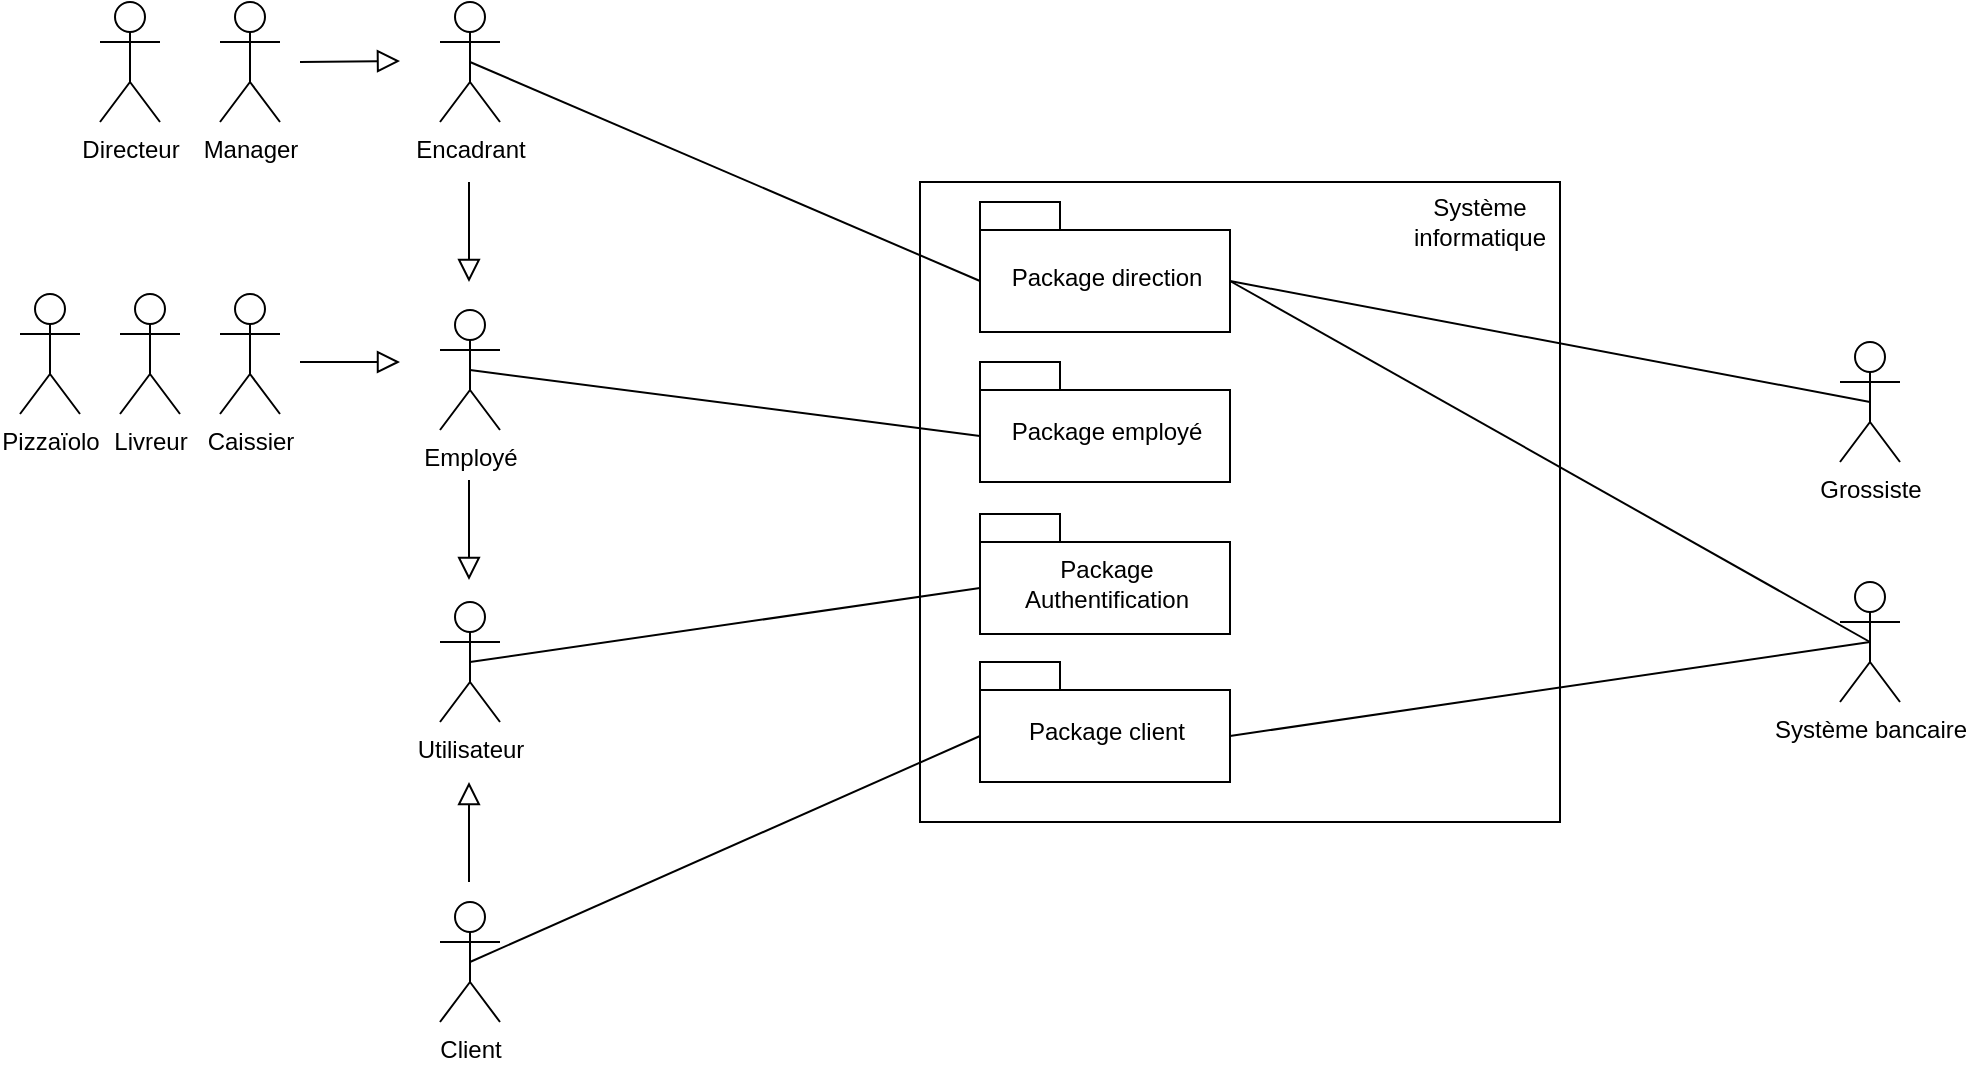 <mxfile version="13.3.1" type="device"><diagram name="Page-1" id="b5b7bab2-c9e2-2cf4-8b2a-24fd1a2a6d21"><mxGraphModel dx="1086" dy="807" grid="1" gridSize="10" guides="1" tooltips="1" connect="1" arrows="1" fold="1" page="1" pageScale="1" pageWidth="1169" pageHeight="827" background="#ffffff" math="0" shadow="0"><root><mxCell id="0"/><mxCell id="1" parent="0"/><mxCell id="ekOZO5gmMJ_ocbFoOl8L-1" value="" style="whiteSpace=wrap;html=1;aspect=fixed;" parent="1" vertex="1"><mxGeometry x="560" y="260" width="320" height="320" as="geometry"/></mxCell><mxCell id="ekOZO5gmMJ_ocbFoOl8L-2" value="Système informatique" style="text;html=1;strokeColor=none;fillColor=none;align=center;verticalAlign=middle;whiteSpace=wrap;rounded=0;" parent="1" vertex="1"><mxGeometry x="820" y="270" width="40" height="20" as="geometry"/></mxCell><mxCell id="ekOZO5gmMJ_ocbFoOl8L-4" value="&lt;span style=&quot;font-weight: normal&quot;&gt;Package&lt;br&gt;Authentification&lt;/span&gt;" style="shape=folder;fontStyle=1;spacingTop=10;tabWidth=40;tabHeight=14;tabPosition=left;html=1;" parent="1" vertex="1"><mxGeometry x="590" y="426" width="125" height="60" as="geometry"/></mxCell><mxCell id="ekOZO5gmMJ_ocbFoOl8L-5" value="&lt;span style=&quot;font-weight: normal&quot;&gt;Package employé&lt;/span&gt;" style="shape=folder;fontStyle=1;spacingTop=10;tabWidth=40;tabHeight=14;tabPosition=left;html=1;" parent="1" vertex="1"><mxGeometry x="590" y="350" width="125" height="60" as="geometry"/></mxCell><mxCell id="ekOZO5gmMJ_ocbFoOl8L-6" value="&lt;span style=&quot;font-weight: 400&quot;&gt;Package&lt;/span&gt;&lt;span style=&quot;font-weight: normal&quot;&gt;&amp;nbsp;client&lt;/span&gt;" style="shape=folder;fontStyle=1;spacingTop=10;tabWidth=40;tabHeight=14;tabPosition=left;html=1;" parent="1" vertex="1"><mxGeometry x="590" y="500" width="125" height="60" as="geometry"/></mxCell><mxCell id="ekOZO5gmMJ_ocbFoOl8L-7" value="&lt;span style=&quot;font-weight: normal&quot;&gt;Package direction&lt;/span&gt;" style="shape=folder;fontStyle=1;spacingTop=10;tabWidth=40;tabHeight=14;tabPosition=left;html=1;" parent="1" vertex="1"><mxGeometry x="590" y="270" width="125" height="65" as="geometry"/></mxCell><mxCell id="ekOZO5gmMJ_ocbFoOl8L-14" style="edgeStyle=none;rounded=0;orthogonalLoop=1;jettySize=auto;html=1;exitX=0.5;exitY=0.5;exitDx=0;exitDy=0;exitPerimeter=0;entryX=0;entryY=0;entryDx=125;entryDy=39.5;entryPerimeter=0;endArrow=none;endFill=0;" parent="1" source="ekOZO5gmMJ_ocbFoOl8L-9" target="ekOZO5gmMJ_ocbFoOl8L-7" edge="1"><mxGeometry relative="1" as="geometry"/></mxCell><mxCell id="ekOZO5gmMJ_ocbFoOl8L-9" value="&lt;font color=&quot;#000000&quot;&gt;Grossiste&lt;br&gt;&lt;/font&gt;" style="shape=umlActor;verticalLabelPosition=bottom;labelBackgroundColor=#ffffff;verticalAlign=top;html=1;outlineConnect=0;fillColor=#FFFFFF;fontColor=#FFFFFF;" parent="1" vertex="1"><mxGeometry x="1020" y="340" width="30" height="60" as="geometry"/></mxCell><mxCell id="ekOZO5gmMJ_ocbFoOl8L-13" style="rounded=0;orthogonalLoop=1;jettySize=auto;html=1;exitX=0.5;exitY=0.5;exitDx=0;exitDy=0;exitPerimeter=0;entryX=0;entryY=0;entryDx=125;entryDy=37;entryPerimeter=0;endArrow=none;endFill=0;" parent="1" source="ekOZO5gmMJ_ocbFoOl8L-10" target="ekOZO5gmMJ_ocbFoOl8L-6" edge="1"><mxGeometry relative="1" as="geometry"/></mxCell><mxCell id="ekOZO5gmMJ_ocbFoOl8L-10" value="&lt;font color=&quot;#000000&quot;&gt;Système bancaire&lt;/font&gt;" style="shape=umlActor;verticalLabelPosition=bottom;labelBackgroundColor=#ffffff;verticalAlign=top;html=1;outlineConnect=0;fillColor=#FFFFFF;fontColor=#FFFFFF;" parent="1" vertex="1"><mxGeometry x="1020" y="460" width="30" height="60" as="geometry"/></mxCell><mxCell id="ekOZO5gmMJ_ocbFoOl8L-11" value="" style="endArrow=none;html=1;entryX=0.5;entryY=0.5;entryDx=0;entryDy=0;entryPerimeter=0;exitX=0;exitY=0;exitDx=125;exitDy=39.5;exitPerimeter=0;" parent="1" source="ekOZO5gmMJ_ocbFoOl8L-7" target="ekOZO5gmMJ_ocbFoOl8L-10" edge="1"><mxGeometry width="50" height="50" relative="1" as="geometry"><mxPoint x="620" y="410" as="sourcePoint"/><mxPoint x="670" y="360" as="targetPoint"/></mxGeometry></mxCell><mxCell id="ekOZO5gmMJ_ocbFoOl8L-16" value="&lt;font color=&quot;#000000&quot;&gt;Livreur&lt;/font&gt;" style="shape=umlActor;verticalLabelPosition=bottom;labelBackgroundColor=#ffffff;verticalAlign=top;html=1;outlineConnect=0;fillColor=#FFFFFF;fontColor=#FFFFFF;" parent="1" vertex="1"><mxGeometry x="160" y="316" width="30" height="60" as="geometry"/></mxCell><mxCell id="ekOZO5gmMJ_ocbFoOl8L-17" value="&lt;font color=&quot;#000000&quot;&gt;Pizzaïolo&lt;/font&gt;" style="shape=umlActor;verticalLabelPosition=bottom;labelBackgroundColor=#ffffff;verticalAlign=top;html=1;outlineConnect=0;fillColor=#FFFFFF;fontColor=#FFFFFF;" parent="1" vertex="1"><mxGeometry x="110" y="316" width="30" height="60" as="geometry"/></mxCell><mxCell id="ekOZO5gmMJ_ocbFoOl8L-18" value="&lt;span style=&quot;&quot;&gt;Manager&lt;/span&gt;" style="shape=umlActor;verticalLabelPosition=bottom;labelBackgroundColor=#FFFFFF;verticalAlign=top;html=1;outlineConnect=0;fillColor=#FFFFFF;fontColor=#000000;" parent="1" vertex="1"><mxGeometry x="210" y="170" width="30" height="60" as="geometry"/></mxCell><mxCell id="ekOZO5gmMJ_ocbFoOl8L-19" value="&lt;font color=&quot;#000000&quot;&gt;Directeur&lt;/font&gt;" style="shape=umlActor;verticalLabelPosition=bottom;labelBackgroundColor=#ffffff;verticalAlign=top;html=1;outlineConnect=0;fillColor=#FFFFFF;fontColor=#FFFFFF;" parent="1" vertex="1"><mxGeometry x="150" y="170" width="30" height="60" as="geometry"/></mxCell><mxCell id="ekOZO5gmMJ_ocbFoOl8L-20" value="&lt;font color=&quot;#000000&quot;&gt;Caissier&lt;/font&gt;" style="shape=umlActor;verticalLabelPosition=bottom;labelBackgroundColor=#ffffff;verticalAlign=top;html=1;outlineConnect=0;fillColor=#FFFFFF;fontColor=#FFFFFF;" parent="1" vertex="1"><mxGeometry x="210" y="316" width="30" height="60" as="geometry"/></mxCell><mxCell id="ekOZO5gmMJ_ocbFoOl8L-27" style="edgeStyle=none;rounded=0;orthogonalLoop=1;jettySize=auto;html=1;exitX=0.5;exitY=0.5;exitDx=0;exitDy=0;exitPerimeter=0;entryX=0;entryY=0;entryDx=0;entryDy=37;entryPerimeter=0;endArrow=none;endFill=0;" parent="1" source="ekOZO5gmMJ_ocbFoOl8L-21" target="ekOZO5gmMJ_ocbFoOl8L-4" edge="1"><mxGeometry relative="1" as="geometry"/></mxCell><mxCell id="ekOZO5gmMJ_ocbFoOl8L-21" value="&lt;font color=&quot;#000000&quot;&gt;Utilisateur&lt;/font&gt;" style="shape=umlActor;verticalLabelPosition=bottom;labelBackgroundColor=#ffffff;verticalAlign=top;html=1;outlineConnect=0;fillColor=#FFFFFF;fontColor=#FFFFFF;" parent="1" vertex="1"><mxGeometry x="320" y="470" width="30" height="60" as="geometry"/></mxCell><mxCell id="ekOZO5gmMJ_ocbFoOl8L-28" value="&lt;font color=&quot;#000000&quot;&gt;Encadrant&lt;/font&gt;" style="shape=umlActor;verticalLabelPosition=bottom;labelBackgroundColor=#ffffff;verticalAlign=top;html=1;outlineConnect=0;fillColor=#FFFFFF;fontColor=#FFFFFF;" parent="1" vertex="1"><mxGeometry x="320" y="170" width="30" height="60" as="geometry"/></mxCell><mxCell id="ekOZO5gmMJ_ocbFoOl8L-30" value="" style="endArrow=none;html=1;entryX=0;entryY=0;entryDx=0;entryDy=39.5;entryPerimeter=0;exitX=0.5;exitY=0.5;exitDx=0;exitDy=0;exitPerimeter=0;" parent="1" source="ekOZO5gmMJ_ocbFoOl8L-28" target="ekOZO5gmMJ_ocbFoOl8L-7" edge="1"><mxGeometry width="50" height="50" relative="1" as="geometry"><mxPoint x="540" y="510" as="sourcePoint"/><mxPoint x="590" y="460" as="targetPoint"/></mxGeometry></mxCell><mxCell id="ekOZO5gmMJ_ocbFoOl8L-33" style="edgeStyle=none;rounded=0;orthogonalLoop=1;jettySize=auto;html=1;exitX=0.5;exitY=0.5;exitDx=0;exitDy=0;exitPerimeter=0;entryX=0;entryY=0;entryDx=0;entryDy=37;entryPerimeter=0;endArrow=none;endFill=0;" parent="1" source="ekOZO5gmMJ_ocbFoOl8L-32" target="ekOZO5gmMJ_ocbFoOl8L-5" edge="1"><mxGeometry relative="1" as="geometry"/></mxCell><mxCell id="ekOZO5gmMJ_ocbFoOl8L-32" value="&lt;font color=&quot;#000000&quot;&gt;Employé&lt;br&gt;&lt;/font&gt;" style="shape=umlActor;verticalLabelPosition=bottom;labelBackgroundColor=#ffffff;verticalAlign=top;html=1;outlineConnect=0;fillColor=#FFFFFF;fontColor=#FFFFFF;" parent="1" vertex="1"><mxGeometry x="320" y="324" width="30" height="60" as="geometry"/></mxCell><mxCell id="ekOZO5gmMJ_ocbFoOl8L-34" value="" style="endArrow=block;html=1;endFill=0;endSize=9;" parent="1" edge="1"><mxGeometry width="50" height="50" relative="1" as="geometry"><mxPoint x="250" y="200" as="sourcePoint"/><mxPoint x="300" y="199.5" as="targetPoint"/></mxGeometry></mxCell><mxCell id="ekOZO5gmMJ_ocbFoOl8L-35" value="" style="endArrow=block;html=1;endFill=0;endSize=9;" parent="1" edge="1"><mxGeometry width="50" height="50" relative="1" as="geometry"><mxPoint x="334.5" y="260" as="sourcePoint"/><mxPoint x="334.5" y="310" as="targetPoint"/></mxGeometry></mxCell><mxCell id="ekOZO5gmMJ_ocbFoOl8L-36" value="" style="endArrow=block;html=1;endFill=0;endSize=9;" parent="1" edge="1"><mxGeometry width="50" height="50" relative="1" as="geometry"><mxPoint x="250" y="350" as="sourcePoint"/><mxPoint x="300" y="350" as="targetPoint"/></mxGeometry></mxCell><mxCell id="ekOZO5gmMJ_ocbFoOl8L-40" value="" style="endArrow=block;html=1;endFill=0;endSize=9;" parent="1" edge="1"><mxGeometry width="50" height="50" relative="1" as="geometry"><mxPoint x="334.5" y="409" as="sourcePoint"/><mxPoint x="334.5" y="459" as="targetPoint"/></mxGeometry></mxCell><mxCell id="ekOZO5gmMJ_ocbFoOl8L-43" style="edgeStyle=none;rounded=0;orthogonalLoop=1;jettySize=auto;html=1;exitX=0.5;exitY=0.5;exitDx=0;exitDy=0;exitPerimeter=0;entryX=0;entryY=0;entryDx=0;entryDy=37;entryPerimeter=0;endArrow=none;endFill=0;endSize=9;" parent="1" source="ekOZO5gmMJ_ocbFoOl8L-41" target="ekOZO5gmMJ_ocbFoOl8L-6" edge="1"><mxGeometry relative="1" as="geometry"/></mxCell><mxCell id="ekOZO5gmMJ_ocbFoOl8L-41" value="&lt;font color=&quot;#000000&quot;&gt;Client&lt;/font&gt;" style="shape=umlActor;verticalLabelPosition=bottom;labelBackgroundColor=#ffffff;verticalAlign=top;html=1;outlineConnect=0;fillColor=#FFFFFF;fontColor=#FFFFFF;" parent="1" vertex="1"><mxGeometry x="320" y="620" width="30" height="60" as="geometry"/></mxCell><mxCell id="ekOZO5gmMJ_ocbFoOl8L-42" value="" style="endArrow=block;html=1;endFill=0;endSize=9;" parent="1" edge="1"><mxGeometry width="50" height="50" relative="1" as="geometry"><mxPoint x="334.5" y="610" as="sourcePoint"/><mxPoint x="334.5" y="560" as="targetPoint"/></mxGeometry></mxCell></root></mxGraphModel></diagram></mxfile>